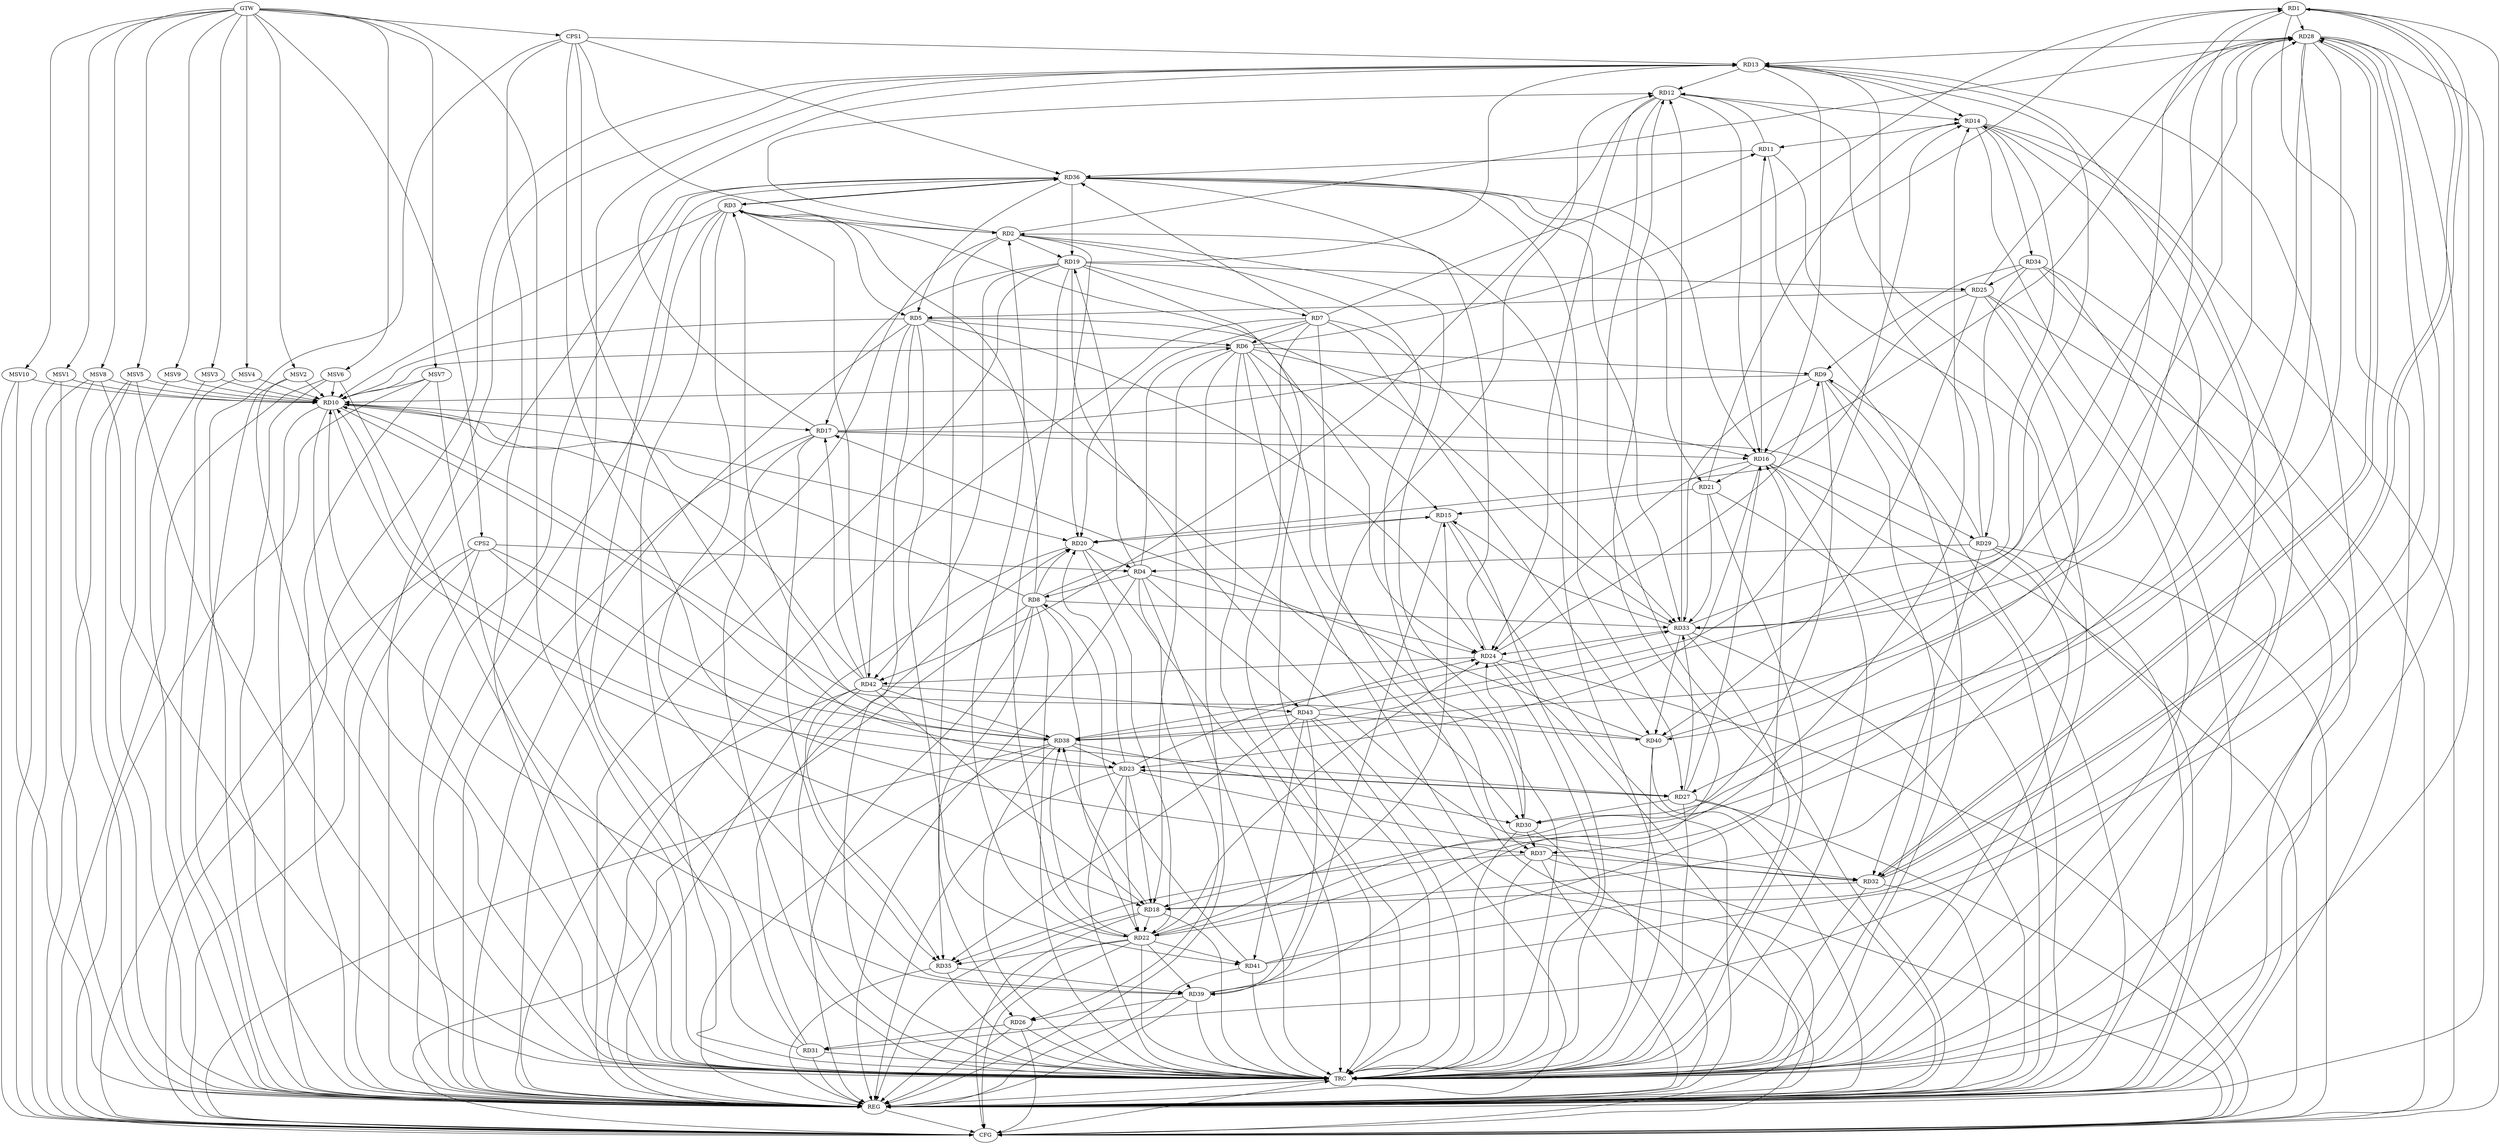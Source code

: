 strict digraph G {
  RD1 [ label="RD1" ];
  RD2 [ label="RD2" ];
  RD3 [ label="RD3" ];
  RD4 [ label="RD4" ];
  RD5 [ label="RD5" ];
  RD6 [ label="RD6" ];
  RD7 [ label="RD7" ];
  RD8 [ label="RD8" ];
  RD9 [ label="RD9" ];
  RD10 [ label="RD10" ];
  RD11 [ label="RD11" ];
  RD12 [ label="RD12" ];
  RD13 [ label="RD13" ];
  RD14 [ label="RD14" ];
  RD15 [ label="RD15" ];
  RD16 [ label="RD16" ];
  RD17 [ label="RD17" ];
  RD18 [ label="RD18" ];
  RD19 [ label="RD19" ];
  RD20 [ label="RD20" ];
  RD21 [ label="RD21" ];
  RD22 [ label="RD22" ];
  RD23 [ label="RD23" ];
  RD24 [ label="RD24" ];
  RD25 [ label="RD25" ];
  RD26 [ label="RD26" ];
  RD27 [ label="RD27" ];
  RD28 [ label="RD28" ];
  RD29 [ label="RD29" ];
  RD30 [ label="RD30" ];
  RD31 [ label="RD31" ];
  RD32 [ label="RD32" ];
  RD33 [ label="RD33" ];
  RD34 [ label="RD34" ];
  RD35 [ label="RD35" ];
  RD36 [ label="RD36" ];
  RD37 [ label="RD37" ];
  RD38 [ label="RD38" ];
  RD39 [ label="RD39" ];
  RD40 [ label="RD40" ];
  RD41 [ label="RD41" ];
  RD42 [ label="RD42" ];
  RD43 [ label="RD43" ];
  CPS1 [ label="CPS1" ];
  CPS2 [ label="CPS2" ];
  GTW [ label="GTW" ];
  REG [ label="REG" ];
  CFG [ label="CFG" ];
  TRC [ label="TRC" ];
  MSV1 [ label="MSV1" ];
  MSV2 [ label="MSV2" ];
  MSV3 [ label="MSV3" ];
  MSV4 [ label="MSV4" ];
  MSV5 [ label="MSV5" ];
  MSV6 [ label="MSV6" ];
  MSV7 [ label="MSV7" ];
  MSV8 [ label="MSV8" ];
  MSV9 [ label="MSV9" ];
  MSV10 [ label="MSV10" ];
  RD6 -> RD1;
  RD17 -> RD1;
  RD1 -> RD28;
  RD1 -> RD32;
  RD32 -> RD1;
  RD1 -> RD33;
  RD40 -> RD1;
  RD3 -> RD2;
  RD2 -> RD12;
  RD2 -> RD19;
  RD2 -> RD20;
  RD22 -> RD2;
  RD24 -> RD2;
  RD2 -> RD28;
  RD2 -> RD35;
  RD2 -> RD37;
  RD3 -> RD5;
  RD8 -> RD3;
  RD3 -> RD10;
  RD3 -> RD24;
  RD3 -> RD36;
  RD36 -> RD3;
  RD38 -> RD3;
  RD3 -> RD39;
  RD42 -> RD3;
  RD4 -> RD6;
  RD4 -> RD8;
  RD4 -> RD19;
  RD20 -> RD4;
  RD4 -> RD24;
  RD4 -> RD26;
  RD29 -> RD4;
  RD4 -> RD43;
  RD5 -> RD6;
  RD5 -> RD10;
  RD5 -> RD24;
  RD25 -> RD5;
  RD5 -> RD30;
  RD5 -> RD33;
  RD36 -> RD5;
  RD5 -> RD41;
  RD5 -> RD42;
  RD7 -> RD6;
  RD6 -> RD9;
  RD6 -> RD10;
  RD6 -> RD15;
  RD6 -> RD16;
  RD6 -> RD18;
  RD6 -> RD30;
  RD7 -> RD11;
  RD19 -> RD7;
  RD7 -> RD20;
  RD7 -> RD33;
  RD7 -> RD36;
  RD7 -> RD40;
  RD8 -> RD10;
  RD8 -> RD15;
  RD8 -> RD20;
  RD8 -> RD22;
  RD8 -> RD26;
  RD8 -> RD33;
  RD41 -> RD8;
  RD9 -> RD10;
  RD9 -> RD22;
  RD24 -> RD9;
  RD29 -> RD9;
  RD9 -> RD33;
  RD34 -> RD9;
  RD10 -> RD17;
  RD10 -> RD18;
  RD10 -> RD20;
  RD23 -> RD10;
  RD10 -> RD38;
  RD39 -> RD10;
  RD40 -> RD10;
  RD42 -> RD10;
  RD11 -> RD12;
  RD14 -> RD11;
  RD16 -> RD11;
  RD11 -> RD36;
  RD13 -> RD12;
  RD12 -> RD14;
  RD12 -> RD16;
  RD12 -> RD24;
  RD33 -> RD12;
  RD39 -> RD12;
  RD12 -> RD42;
  RD43 -> RD12;
  RD13 -> RD14;
  RD13 -> RD16;
  RD17 -> RD13;
  RD19 -> RD13;
  RD28 -> RD13;
  RD29 -> RD13;
  RD31 -> RD13;
  RD13 -> RD38;
  RD41 -> RD13;
  RD14 -> RD18;
  RD21 -> RD14;
  RD22 -> RD14;
  RD33 -> RD14;
  RD14 -> RD34;
  RD43 -> RD14;
  RD15 -> RD20;
  RD21 -> RD15;
  RD22 -> RD15;
  RD33 -> RD15;
  RD15 -> RD39;
  RD17 -> RD16;
  RD16 -> RD21;
  RD16 -> RD23;
  RD16 -> RD24;
  RD27 -> RD16;
  RD16 -> RD28;
  RD36 -> RD16;
  RD41 -> RD16;
  RD19 -> RD17;
  RD17 -> RD29;
  RD17 -> RD35;
  RD40 -> RD17;
  RD42 -> RD17;
  RD18 -> RD22;
  RD23 -> RD18;
  RD25 -> RD18;
  RD32 -> RD18;
  RD18 -> RD38;
  RD42 -> RD18;
  RD19 -> RD22;
  RD19 -> RD25;
  RD19 -> RD32;
  RD36 -> RD19;
  RD19 -> RD42;
  RD20 -> RD22;
  RD23 -> RD20;
  RD25 -> RD20;
  RD31 -> RD20;
  RD21 -> RD33;
  RD36 -> RD21;
  RD23 -> RD22;
  RD22 -> RD24;
  RD22 -> RD35;
  RD22 -> RD38;
  RD22 -> RD39;
  RD22 -> RD41;
  RD23 -> RD24;
  RD23 -> RD27;
  RD27 -> RD23;
  RD23 -> RD32;
  RD38 -> RD23;
  RD30 -> RD24;
  RD33 -> RD24;
  RD24 -> RD42;
  RD25 -> RD28;
  RD34 -> RD25;
  RD25 -> RD40;
  RD26 -> RD31;
  RD39 -> RD26;
  RD28 -> RD27;
  RD27 -> RD30;
  RD27 -> RD33;
  RD36 -> RD27;
  RD28 -> RD30;
  RD28 -> RD31;
  RD28 -> RD32;
  RD32 -> RD28;
  RD33 -> RD28;
  RD28 -> RD37;
  RD38 -> RD28;
  RD39 -> RD28;
  RD28 -> RD40;
  RD29 -> RD32;
  RD34 -> RD29;
  RD30 -> RD37;
  RD38 -> RD30;
  RD31 -> RD36;
  RD37 -> RD32;
  RD36 -> RD33;
  RD38 -> RD33;
  RD33 -> RD40;
  RD37 -> RD35;
  RD35 -> RD39;
  RD42 -> RD35;
  RD43 -> RD35;
  RD42 -> RD38;
  RD43 -> RD38;
  RD43 -> RD39;
  RD43 -> RD40;
  RD43 -> RD41;
  RD42 -> RD43;
  CPS1 -> RD2;
  CPS1 -> RD23;
  CPS1 -> RD13;
  CPS1 -> RD37;
  CPS1 -> RD36;
  CPS2 -> RD4;
  CPS2 -> RD38;
  CPS2 -> RD27;
  GTW -> CPS1;
  GTW -> CPS2;
  RD1 -> REG;
  RD2 -> REG;
  RD3 -> REG;
  RD4 -> REG;
  RD5 -> REG;
  RD6 -> REG;
  RD7 -> REG;
  RD8 -> REG;
  RD9 -> REG;
  RD10 -> REG;
  RD11 -> REG;
  RD12 -> REG;
  RD13 -> REG;
  RD14 -> REG;
  RD15 -> REG;
  RD16 -> REG;
  RD17 -> REG;
  RD18 -> REG;
  RD19 -> REG;
  RD20 -> REG;
  RD21 -> REG;
  RD22 -> REG;
  RD23 -> REG;
  RD24 -> REG;
  RD25 -> REG;
  RD26 -> REG;
  RD27 -> REG;
  RD28 -> REG;
  RD29 -> REG;
  RD30 -> REG;
  RD31 -> REG;
  RD32 -> REG;
  RD33 -> REG;
  RD34 -> REG;
  RD35 -> REG;
  RD36 -> REG;
  RD37 -> REG;
  RD38 -> REG;
  RD39 -> REG;
  RD40 -> REG;
  RD41 -> REG;
  RD42 -> REG;
  RD43 -> REG;
  CPS1 -> REG;
  CPS2 -> REG;
  RD26 -> CFG;
  RD27 -> CFG;
  CPS2 -> CFG;
  RD29 -> CFG;
  RD1 -> CFG;
  RD22 -> CFG;
  RD14 -> CFG;
  RD6 -> CFG;
  RD36 -> CFG;
  RD7 -> CFG;
  RD37 -> CFG;
  RD38 -> CFG;
  RD34 -> CFG;
  RD16 -> CFG;
  RD18 -> CFG;
  RD8 -> CFG;
  RD24 -> CFG;
  RD13 -> CFG;
  REG -> CFG;
  RD1 -> TRC;
  RD2 -> TRC;
  RD3 -> TRC;
  RD4 -> TRC;
  RD5 -> TRC;
  RD6 -> TRC;
  RD7 -> TRC;
  RD8 -> TRC;
  RD9 -> TRC;
  RD10 -> TRC;
  RD11 -> TRC;
  RD12 -> TRC;
  RD13 -> TRC;
  RD14 -> TRC;
  RD15 -> TRC;
  RD16 -> TRC;
  RD17 -> TRC;
  RD18 -> TRC;
  RD19 -> TRC;
  RD20 -> TRC;
  RD21 -> TRC;
  RD22 -> TRC;
  RD23 -> TRC;
  RD24 -> TRC;
  RD25 -> TRC;
  RD26 -> TRC;
  RD27 -> TRC;
  RD28 -> TRC;
  RD29 -> TRC;
  RD30 -> TRC;
  RD31 -> TRC;
  RD32 -> TRC;
  RD33 -> TRC;
  RD34 -> TRC;
  RD35 -> TRC;
  RD36 -> TRC;
  RD37 -> TRC;
  RD38 -> TRC;
  RD39 -> TRC;
  RD40 -> TRC;
  RD41 -> TRC;
  RD42 -> TRC;
  RD43 -> TRC;
  CPS1 -> TRC;
  CPS2 -> TRC;
  GTW -> TRC;
  CFG -> TRC;
  TRC -> REG;
  MSV1 -> RD10;
  MSV2 -> RD10;
  MSV3 -> RD10;
  MSV4 -> RD10;
  MSV5 -> RD10;
  GTW -> MSV1;
  MSV1 -> REG;
  MSV1 -> CFG;
  GTW -> MSV2;
  MSV2 -> REG;
  MSV2 -> TRC;
  GTW -> MSV3;
  MSV3 -> REG;
  GTW -> MSV4;
  MSV4 -> REG;
  GTW -> MSV5;
  MSV5 -> REG;
  MSV5 -> TRC;
  MSV5 -> CFG;
  MSV6 -> RD10;
  GTW -> MSV6;
  MSV6 -> REG;
  MSV6 -> TRC;
  MSV6 -> CFG;
  MSV7 -> RD10;
  GTW -> MSV7;
  MSV7 -> REG;
  MSV7 -> TRC;
  MSV7 -> CFG;
  MSV8 -> RD10;
  GTW -> MSV8;
  MSV8 -> REG;
  MSV8 -> TRC;
  MSV8 -> CFG;
  MSV9 -> RD10;
  MSV10 -> RD10;
  GTW -> MSV9;
  MSV9 -> REG;
  GTW -> MSV10;
  MSV10 -> REG;
  MSV10 -> CFG;
}
